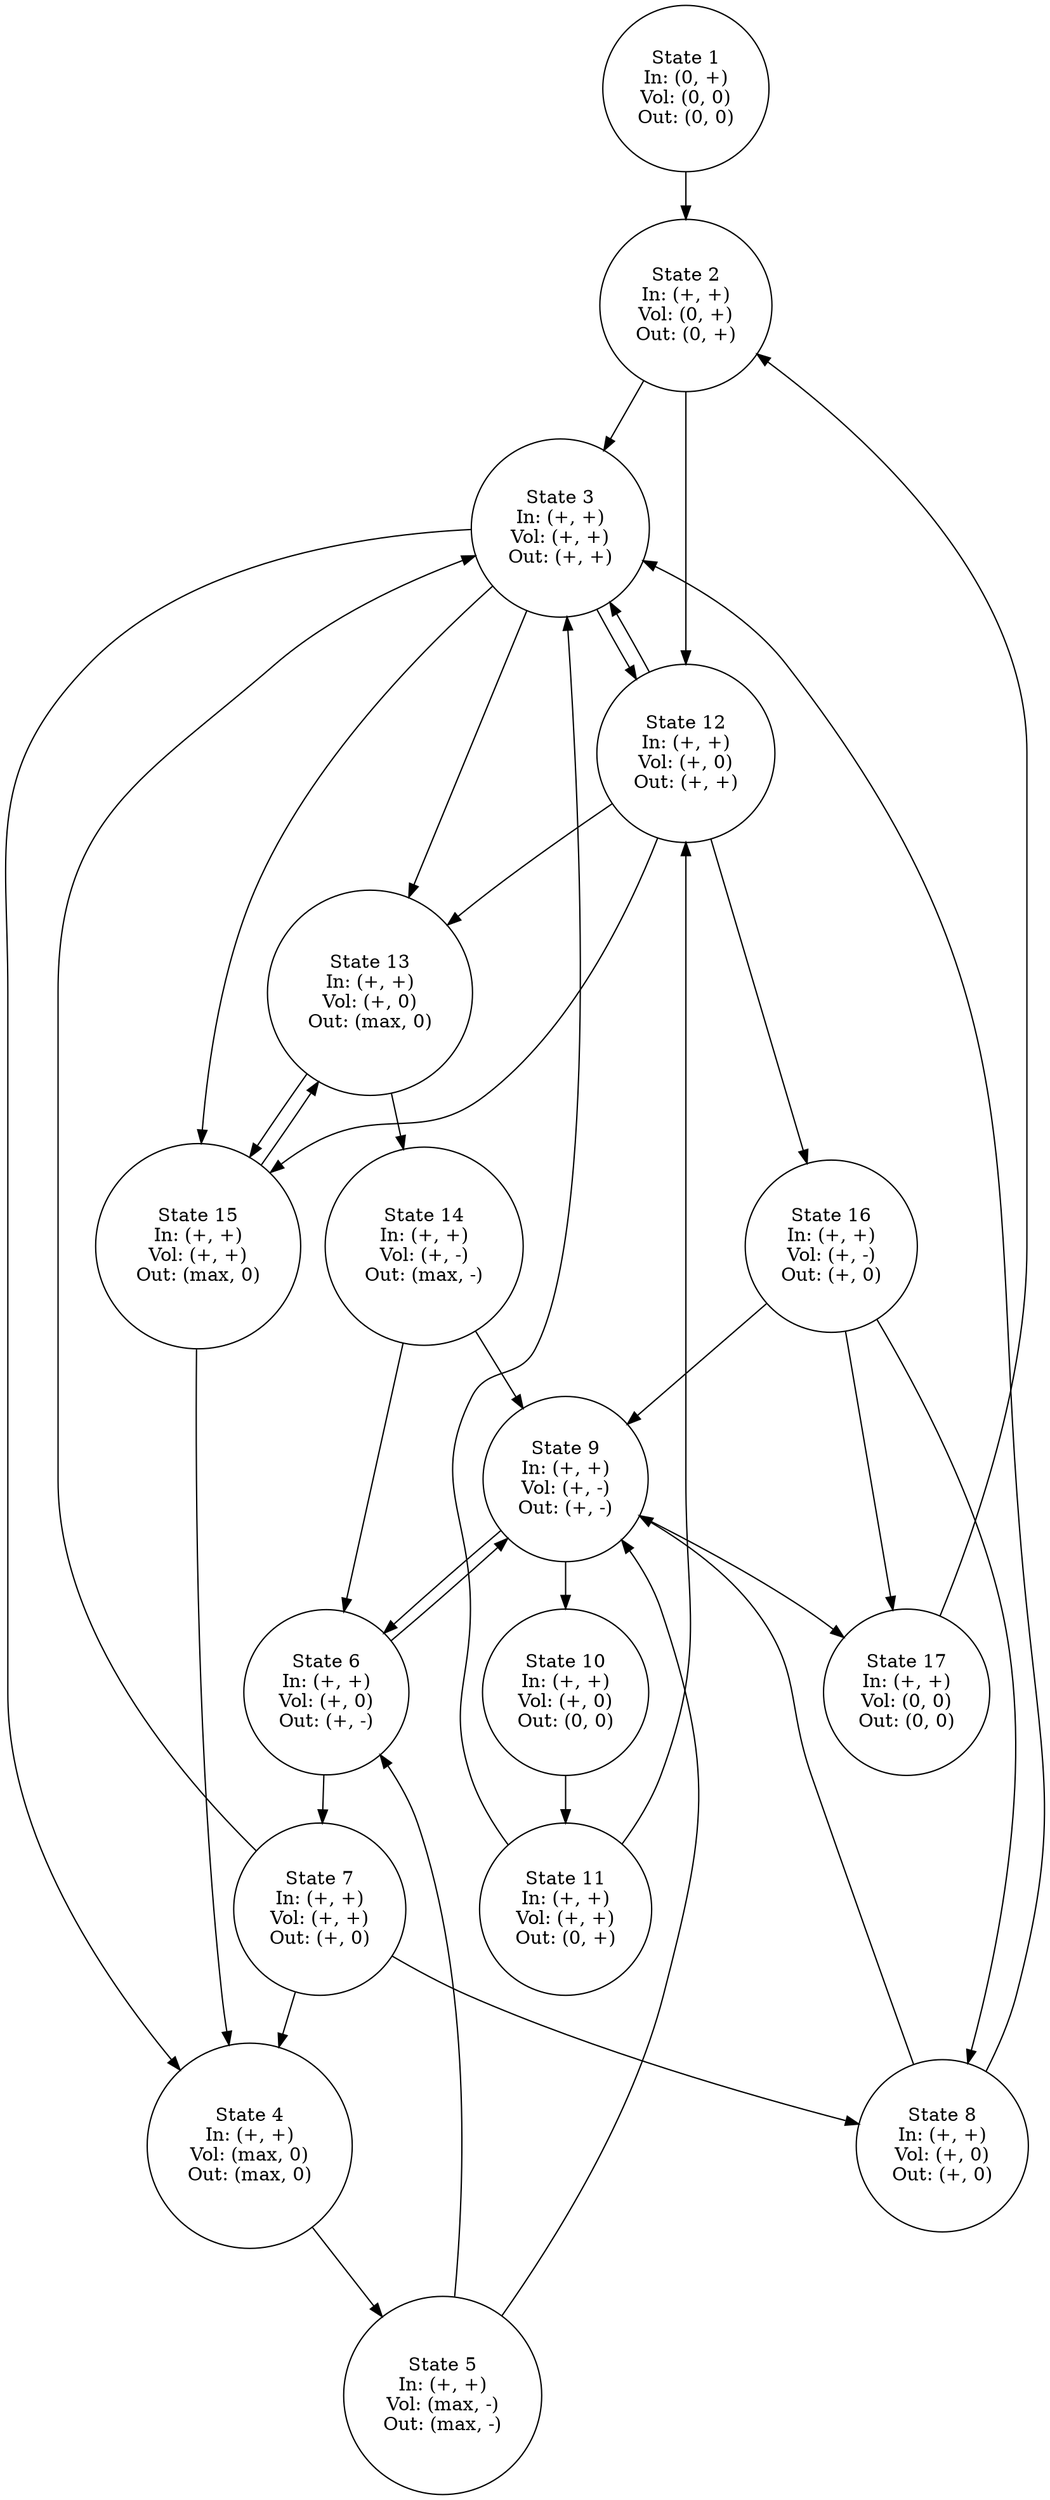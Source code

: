strict digraph "" {
	graph [normalize=True,
		overlap=False,
		sep=1.2,
		smoothing=avg_dist,
		splines=True
	];
	node [label="\N",
		shape=circle
	];
	inflow_0_3_outflow_0_2_volume_0_2_	 [label="State 1
In: (0, +)
Vol: (0, 0)
Out: (0, 0)",
		tooltip="correspondence_valid: true
derivatives:
- In will go up from 0
- Vol will stay at 0
- Out will stay at 0
extreme_valid: true
valid: \
true
"];
	inflow_1_3_outflow_0_3_volume_0_3_	 [label="State 2
In: (+, +)
Vol: (0, +)
Out: (0, +)",
		tooltip="correspondence_valid: true
derivatives:
- In may go up from +
- Vol will go up from 0
- Out will go up from 0
extreme_valid: true
\
valid: true
"];
	inflow_0_3_outflow_0_2_volume_0_2_ -> inflow_1_3_outflow_0_3_volume_0_3_	 [tooltip="continuous_valid: true
derivative_valid: false
magnitude_valid: true
not_equal_valid: true
point_range_valid: true
transition_valid: \
true
"];
	inflow_1_3_outflow_1_3_volume_1_3_	 [label="State 3
In: (+, +)
Vol: (+, +)
Out: (+, +)",
		tooltip="correspondence_valid: true
derivatives:
- In may go up from +
- Vol may go up from +
- Out may go up from +
extreme_valid: true
\
valid: true
"];
	inflow_1_3_outflow_0_3_volume_0_3_ -> inflow_1_3_outflow_1_3_volume_1_3_	 [tooltip="continuous_valid: true
derivative_valid: true
magnitude_valid: true
not_equal_valid: true
point_range_valid: true
transition_valid: \
true
"];
	inflow_1_3_outflow_1_3_volume_1_2_	 [label="State 12
In: (+, +)
Vol: (+, 0)
Out: (+, +)",
		tooltip="correspondence_valid: true
derivatives:
- In may go up from +
- Vol will stay at +
- Out may go up from +
extreme_valid: true
valid: \
true
"];
	inflow_1_3_outflow_0_3_volume_0_3_ -> inflow_1_3_outflow_1_3_volume_1_2_	 [tooltip="continuous_valid: true
derivative_valid: false
magnitude_valid: true
not_equal_valid: true
point_range_valid: true
transition_valid: \
true
"];
	inflow_1_3_outflow_2_2_volume_2_2_	 [label="State 4
In: (+, +)
Vol: (max, 0)
Out: (max, 0)",
		tooltip="correspondence_valid: true
derivatives:
- In may go up from +
- Vol will stay at max
- Out will stay at max
extreme_valid: true
\
valid: true
"];
	inflow_1_3_outflow_1_3_volume_1_3_ -> inflow_1_3_outflow_2_2_volume_2_2_	 [tooltip="continuous_valid: true
derivative_valid: false
magnitude_valid: true
not_equal_valid: true
point_range_valid: true
transition_valid: \
true
"];
	inflow_1_3_outflow_1_3_volume_1_3_ -> inflow_1_3_outflow_1_3_volume_1_2_	 [tooltip="continuous_valid: true
derivative_valid: true
magnitude_valid: true
not_equal_valid: true
point_range_valid: true
transition_valid: \
true
"];
	inflow_1_3_outflow_2_2_volume_1_2_	 [label="State 13
In: (+, +)
Vol: (+, 0)
Out: (max, 0)",
		tooltip="correspondence_valid: false
derivatives:
- In may go up from +
- Vol will stay at +
- Out will stay at max
extreme_valid: true
valid: \
false
"];
	inflow_1_3_outflow_1_3_volume_1_3_ -> inflow_1_3_outflow_2_2_volume_1_2_	 [tooltip="continuous_valid: true
derivative_valid: false
magnitude_valid: true
not_equal_valid: true
point_range_valid: true
transition_valid: \
true
"];
	inflow_1_3_outflow_2_2_volume_1_3_	 [label="State 15
In: (+, +)
Vol: (+, +)
Out: (max, 0)",
		tooltip="correspondence_valid: false
derivatives:
- In may go up from +
- Vol may go up from +
- Out will stay at max
extreme_valid: true
\
valid: false
"];
	inflow_1_3_outflow_1_3_volume_1_3_ -> inflow_1_3_outflow_2_2_volume_1_3_	 [tooltip="continuous_valid: true
derivative_valid: false
magnitude_valid: true
not_equal_valid: true
point_range_valid: true
transition_valid: \
true
"];
	inflow_1_3_outflow_2_1_volume_2_1_	 [label="State 5
In: (+, +)
Vol: (max, -)
Out: (max, -)",
		tooltip="correspondence_valid: true
derivatives:
- In may go up from +
- Vol will go down from max
- Out will go down from max
extreme_valid: \
true
valid: true
"];
	inflow_1_3_outflow_2_2_volume_2_2_ -> inflow_1_3_outflow_2_1_volume_2_1_	 [tooltip="continuous_valid: true
derivative_valid: false
magnitude_valid: true
not_equal_valid: true
point_range_valid: true
transition_valid: \
true
"];
	inflow_1_3_outflow_1_1_volume_1_2_	 [label="State 6
In: (+, +)
Vol: (+, 0)
Out: (+, -)",
		tooltip="correspondence_valid: true
derivatives:
- In may go up from +
- Vol will stay at +
- Out may go down from +
extreme_valid: true
\
valid: true
"];
	inflow_1_3_outflow_2_1_volume_2_1_ -> inflow_1_3_outflow_1_1_volume_1_2_	 [tooltip="continuous_valid: true
derivative_valid: true
magnitude_valid: true
not_equal_valid: true
point_range_valid: true
transition_valid: \
true
"];
	inflow_1_3_outflow_1_1_volume_1_1_	 [label="State 9
In: (+, +)
Vol: (+, -)
Out: (+, -)",
		tooltip="correspondence_valid: true
derivatives:
- In may go up from +
- Vol may go down from +
- Out may go down from +
extreme_valid: true
\
valid: true
"];
	inflow_1_3_outflow_2_1_volume_2_1_ -> inflow_1_3_outflow_1_1_volume_1_1_	 [tooltip="continuous_valid: true
derivative_valid: true
magnitude_valid: true
not_equal_valid: true
point_range_valid: true
transition_valid: \
true
"];
	inflow_1_3_outflow_1_2_volume_1_3_	 [label="State 7
In: (+, +)
Vol: (+, +)
Out: (+, 0)",
		tooltip="correspondence_valid: true
derivatives:
- In may go up from +
- Vol may go up from +
- Out will stay at +
extreme_valid: true
valid: \
true
"];
	inflow_1_3_outflow_1_1_volume_1_2_ -> inflow_1_3_outflow_1_2_volume_1_3_	 [tooltip="continuous_valid: true
derivative_valid: false
magnitude_valid: true
not_equal_valid: true
point_range_valid: true
transition_valid: \
true
"];
	inflow_1_3_outflow_1_1_volume_1_2_ -> inflow_1_3_outflow_1_1_volume_1_1_	 [tooltip="continuous_valid: true
derivative_valid: true
magnitude_valid: true
not_equal_valid: true
point_range_valid: true
transition_valid: \
true
"];
	inflow_1_3_outflow_1_2_volume_1_3_ -> inflow_1_3_outflow_1_3_volume_1_3_	 [tooltip="continuous_valid: true
derivative_valid: false
magnitude_valid: true
not_equal_valid: true
point_range_valid: true
transition_valid: \
true
"];
	inflow_1_3_outflow_1_2_volume_1_3_ -> inflow_1_3_outflow_2_2_volume_2_2_	 [tooltip="continuous_valid: true
derivative_valid: true
magnitude_valid: false
not_equal_valid: true
point_range_valid: true
transition_valid: \
true
"];
	inflow_1_3_outflow_1_2_volume_1_2_	 [label="State 8
In: (+, +)
Vol: (+, 0)
Out: (+, 0)",
		tooltip="correspondence_valid: true
derivatives:
- In may go up from +
- Vol will stay at +
- Out will stay at +
extreme_valid: true
valid: \
true
"];
	inflow_1_3_outflow_1_2_volume_1_3_ -> inflow_1_3_outflow_1_2_volume_1_2_	 [tooltip="continuous_valid: true
derivative_valid: true
magnitude_valid: true
not_equal_valid: true
point_range_valid: true
transition_valid: \
true
"];
	inflow_1_3_outflow_1_2_volume_1_2_ -> inflow_1_3_outflow_1_3_volume_1_3_	 [tooltip="continuous_valid: true
derivative_valid: false
magnitude_valid: true
not_equal_valid: true
point_range_valid: true
transition_valid: \
true
"];
	inflow_1_3_outflow_1_2_volume_1_2_ -> inflow_1_3_outflow_1_1_volume_1_1_	 [tooltip="continuous_valid: true
derivative_valid: false
magnitude_valid: true
not_equal_valid: true
point_range_valid: true
transition_valid: \
true
"];
	inflow_1_3_outflow_1_1_volume_1_1_ -> inflow_1_3_outflow_1_1_volume_1_2_	 [tooltip="continuous_valid: true
derivative_valid: true
magnitude_valid: true
not_equal_valid: true
point_range_valid: true
transition_valid: \
true
"];
	inflow_1_3_outflow_0_2_volume_1_2_	 [label="State 10
In: (+, +)
Vol: (+, 0)
Out: (0, 0)",
		tooltip="correspondence_valid: false
derivatives:
- In may go up from +
- Vol will stay at +
- Out will stay at 0
extreme_valid: true
valid: \
false
"];
	inflow_1_3_outflow_1_1_volume_1_1_ -> inflow_1_3_outflow_0_2_volume_1_2_	 [tooltip="continuous_valid: true
derivative_valid: false
magnitude_valid: true
not_equal_valid: true
point_range_valid: true
transition_valid: \
true
"];
	inflow_1_3_outflow_0_2_volume_0_2_	 [label="State 17
In: (+, +)
Vol: (0, 0)
Out: (0, 0)",
		tooltip="correspondence_valid: true
derivatives:
- In may go up from +
- Vol will stay at 0
- Out will stay at 0
extreme_valid: true
valid: \
true
"];
	inflow_1_3_outflow_1_1_volume_1_1_ -> inflow_1_3_outflow_0_2_volume_0_2_	 [tooltip="continuous_valid: true
derivative_valid: false
magnitude_valid: true
not_equal_valid: true
point_range_valid: true
transition_valid: \
true
"];
	inflow_1_3_outflow_0_3_volume_1_3_	 [label="State 11
In: (+, +)
Vol: (+, +)
Out: (0, +)",
		tooltip="correspondence_valid: false
derivatives:
- In may go up from +
- Vol may go up from +
- Out will go up from 0
extreme_valid: true
\
valid: false
"];
	inflow_1_3_outflow_0_2_volume_1_2_ -> inflow_1_3_outflow_0_3_volume_1_3_	 [tooltip="continuous_valid: true
derivative_valid: false
magnitude_valid: true
not_equal_valid: true
point_range_valid: true
transition_valid: \
true
"];
	inflow_1_3_outflow_0_3_volume_1_3_ -> inflow_1_3_outflow_1_3_volume_1_3_	 [tooltip="continuous_valid: true
derivative_valid: true
magnitude_valid: true
not_equal_valid: true
point_range_valid: true
transition_valid: \
true
"];
	inflow_1_3_outflow_0_3_volume_1_3_ -> inflow_1_3_outflow_1_3_volume_1_2_	 [tooltip="continuous_valid: true
derivative_valid: false
magnitude_valid: true
not_equal_valid: true
point_range_valid: true
transition_valid: \
true
"];
	inflow_1_3_outflow_1_3_volume_1_2_ -> inflow_1_3_outflow_1_3_volume_1_3_	 [tooltip="continuous_valid: true
derivative_valid: true
magnitude_valid: true
not_equal_valid: true
point_range_valid: true
transition_valid: \
true
"];
	inflow_1_3_outflow_1_3_volume_1_2_ -> inflow_1_3_outflow_2_2_volume_1_2_	 [tooltip="continuous_valid: true
derivative_valid: false
magnitude_valid: true
not_equal_valid: true
point_range_valid: true
transition_valid: \
true
"];
	inflow_1_3_outflow_1_3_volume_1_2_ -> inflow_1_3_outflow_2_2_volume_1_3_	 [tooltip="continuous_valid: true
derivative_valid: false
magnitude_valid: true
not_equal_valid: true
point_range_valid: true
transition_valid: \
true
"];
	inflow_1_3_outflow_1_2_volume_1_1_	 [label="State 16
In: (+, +)
Vol: (+, -)
Out: (+, 0)",
		tooltip="correspondence_valid: true
derivatives:
- In may go up from +
- Vol may go down from +
- Out will stay at +
extreme_valid: true
\
valid: true
"];
	inflow_1_3_outflow_1_3_volume_1_2_ -> inflow_1_3_outflow_1_2_volume_1_1_	 [tooltip="continuous_valid: true
derivative_valid: false
magnitude_valid: true
not_equal_valid: true
point_range_valid: true
transition_valid: \
true
"];
	inflow_1_3_outflow_2_1_volume_1_1_	 [label="State 14
In: (+, +)
Vol: (+, -)
Out: (max, -)",
		tooltip="correspondence_valid: false
derivatives:
- In may go up from +
- Vol may go down from +
- Out will go down from max
extreme_valid: \
true
valid: false
"];
	inflow_1_3_outflow_2_2_volume_1_2_ -> inflow_1_3_outflow_2_1_volume_1_1_	 [tooltip="continuous_valid: true
derivative_valid: false
magnitude_valid: true
not_equal_valid: true
point_range_valid: true
transition_valid: \
true
"];
	inflow_1_3_outflow_2_2_volume_1_2_ -> inflow_1_3_outflow_2_2_volume_1_3_	 [tooltip="continuous_valid: true
derivative_valid: true
magnitude_valid: true
not_equal_valid: true
point_range_valid: true
transition_valid: \
true
"];
	inflow_1_3_outflow_2_1_volume_1_1_ -> inflow_1_3_outflow_1_1_volume_1_2_	 [tooltip="continuous_valid: true
derivative_valid: true
magnitude_valid: true
not_equal_valid: true
point_range_valid: true
transition_valid: \
true
"];
	inflow_1_3_outflow_2_1_volume_1_1_ -> inflow_1_3_outflow_1_1_volume_1_1_	 [tooltip="continuous_valid: true
derivative_valid: true
magnitude_valid: true
not_equal_valid: true
point_range_valid: true
transition_valid: \
true
"];
	inflow_1_3_outflow_2_2_volume_1_3_ -> inflow_1_3_outflow_2_2_volume_2_2_	 [tooltip="continuous_valid: true
derivative_valid: true
magnitude_valid: true
not_equal_valid: true
point_range_valid: true
transition_valid: \
true
"];
	inflow_1_3_outflow_2_2_volume_1_3_ -> inflow_1_3_outflow_2_2_volume_1_2_	 [tooltip="continuous_valid: true
derivative_valid: true
magnitude_valid: true
not_equal_valid: true
point_range_valid: true
transition_valid: \
true
"];
	inflow_1_3_outflow_1_2_volume_1_1_ -> inflow_1_3_outflow_1_2_volume_1_2_	 [tooltip="continuous_valid: true
derivative_valid: true
magnitude_valid: true
not_equal_valid: true
point_range_valid: true
transition_valid: \
true
"];
	inflow_1_3_outflow_1_2_volume_1_1_ -> inflow_1_3_outflow_1_1_volume_1_1_	 [tooltip="continuous_valid: true
derivative_valid: false
magnitude_valid: true
not_equal_valid: true
point_range_valid: true
transition_valid: \
true
"];
	inflow_1_3_outflow_1_2_volume_1_1_ -> inflow_1_3_outflow_0_2_volume_0_2_	 [tooltip="continuous_valid: true
derivative_valid: true
magnitude_valid: false
not_equal_valid: true
point_range_valid: true
transition_valid: \
true
"];
	inflow_1_3_outflow_0_2_volume_0_2_ -> inflow_1_3_outflow_0_3_volume_0_3_	 [tooltip="continuous_valid: true
derivative_valid: false
magnitude_valid: true
not_equal_valid: true
point_range_valid: true
transition_valid: \
true
"];
}
